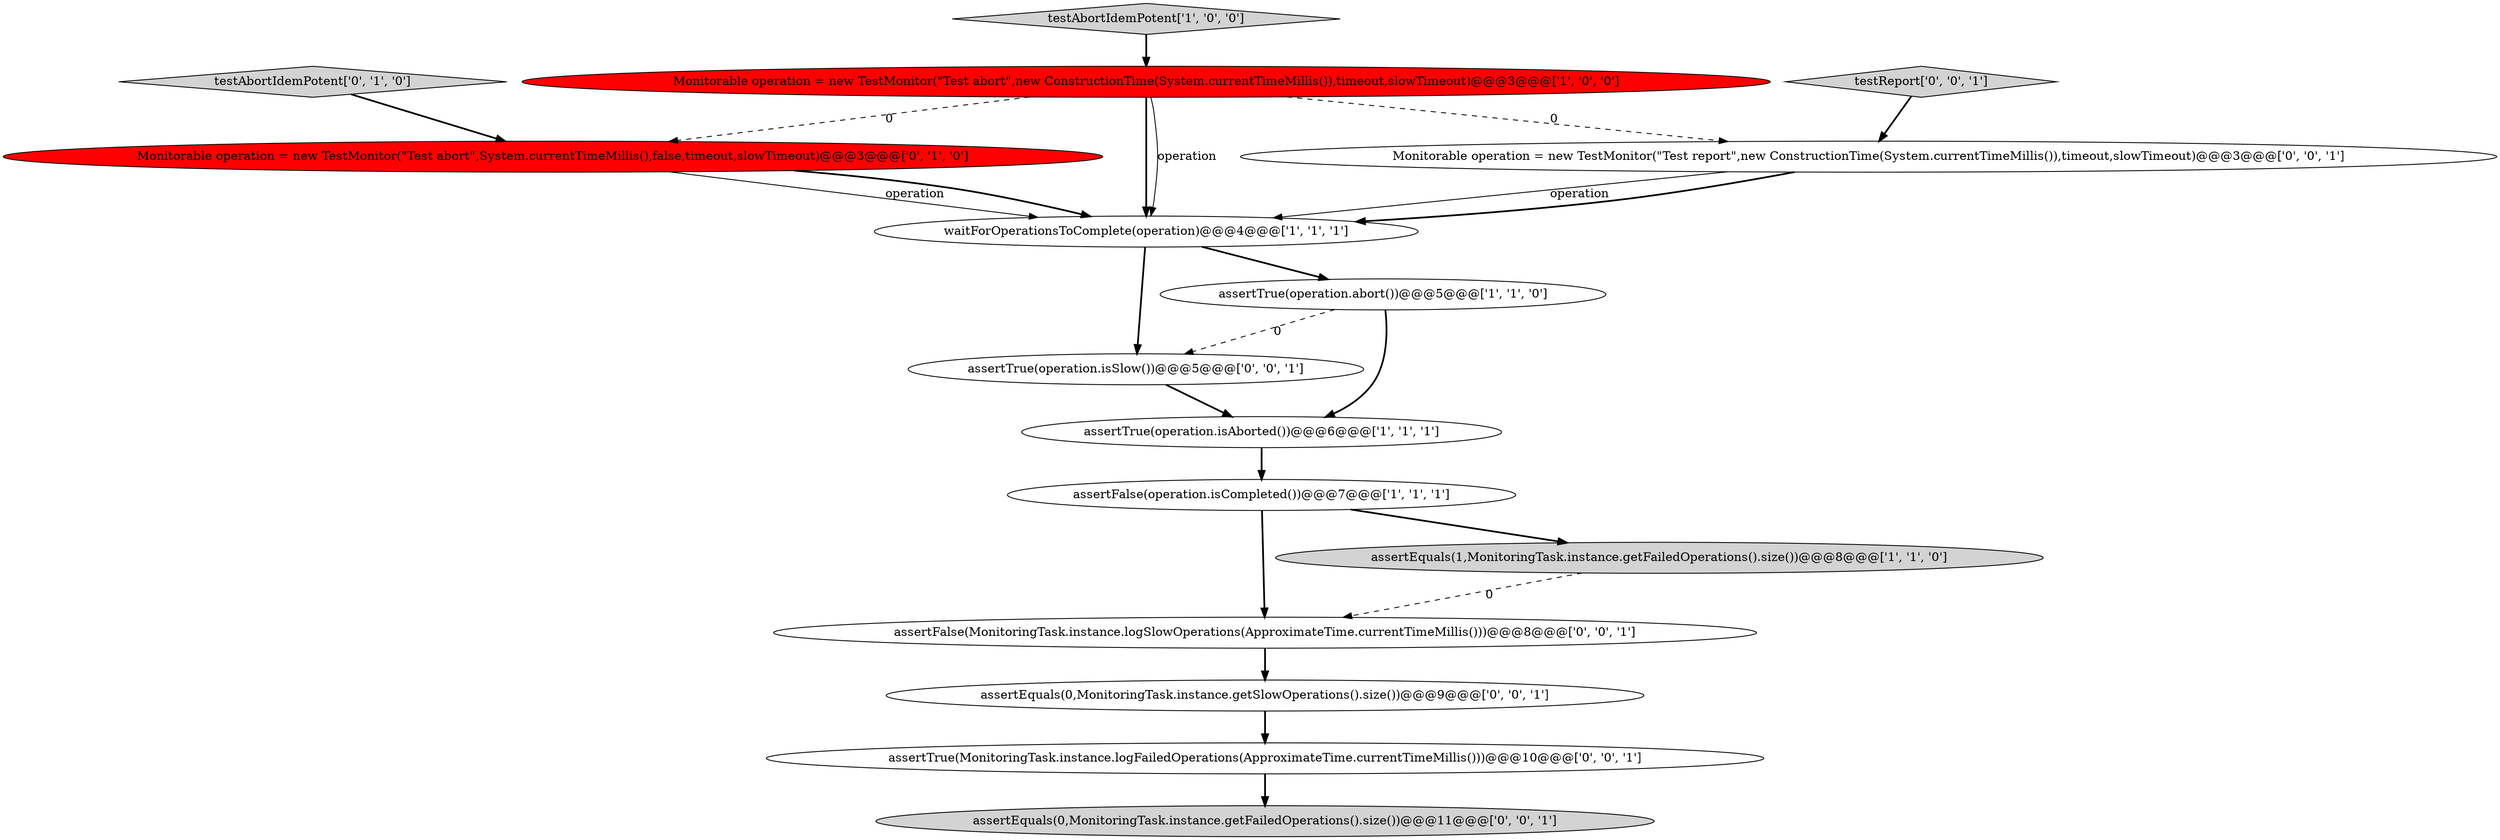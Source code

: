 digraph {
14 [style = filled, label = "assertTrue(MonitoringTask.instance.logFailedOperations(ApproximateTime.currentTimeMillis()))@@@10@@@['0', '0', '1']", fillcolor = white, shape = ellipse image = "AAA0AAABBB3BBB"];
15 [style = filled, label = "assertTrue(operation.isSlow())@@@5@@@['0', '0', '1']", fillcolor = white, shape = ellipse image = "AAA0AAABBB3BBB"];
6 [style = filled, label = "assertFalse(operation.isCompleted())@@@7@@@['1', '1', '1']", fillcolor = white, shape = ellipse image = "AAA0AAABBB1BBB"];
13 [style = filled, label = "assertEquals(0,MonitoringTask.instance.getSlowOperations().size())@@@9@@@['0', '0', '1']", fillcolor = white, shape = ellipse image = "AAA0AAABBB3BBB"];
7 [style = filled, label = "Monitorable operation = new TestMonitor(\"Test abort\",System.currentTimeMillis(),false,timeout,slowTimeout)@@@3@@@['0', '1', '0']", fillcolor = red, shape = ellipse image = "AAA1AAABBB2BBB"];
2 [style = filled, label = "assertTrue(operation.isAborted())@@@6@@@['1', '1', '1']", fillcolor = white, shape = ellipse image = "AAA0AAABBB1BBB"];
0 [style = filled, label = "Monitorable operation = new TestMonitor(\"Test abort\",new ConstructionTime(System.currentTimeMillis()),timeout,slowTimeout)@@@3@@@['1', '0', '0']", fillcolor = red, shape = ellipse image = "AAA1AAABBB1BBB"];
4 [style = filled, label = "testAbortIdemPotent['1', '0', '0']", fillcolor = lightgray, shape = diamond image = "AAA0AAABBB1BBB"];
9 [style = filled, label = "Monitorable operation = new TestMonitor(\"Test report\",new ConstructionTime(System.currentTimeMillis()),timeout,slowTimeout)@@@3@@@['0', '0', '1']", fillcolor = white, shape = ellipse image = "AAA0AAABBB3BBB"];
12 [style = filled, label = "testReport['0', '0', '1']", fillcolor = lightgray, shape = diamond image = "AAA0AAABBB3BBB"];
8 [style = filled, label = "testAbortIdemPotent['0', '1', '0']", fillcolor = lightgray, shape = diamond image = "AAA0AAABBB2BBB"];
3 [style = filled, label = "waitForOperationsToComplete(operation)@@@4@@@['1', '1', '1']", fillcolor = white, shape = ellipse image = "AAA0AAABBB1BBB"];
5 [style = filled, label = "assertEquals(1,MonitoringTask.instance.getFailedOperations().size())@@@8@@@['1', '1', '0']", fillcolor = lightgray, shape = ellipse image = "AAA0AAABBB1BBB"];
11 [style = filled, label = "assertFalse(MonitoringTask.instance.logSlowOperations(ApproximateTime.currentTimeMillis()))@@@8@@@['0', '0', '1']", fillcolor = white, shape = ellipse image = "AAA0AAABBB3BBB"];
1 [style = filled, label = "assertTrue(operation.abort())@@@5@@@['1', '1', '0']", fillcolor = white, shape = ellipse image = "AAA0AAABBB1BBB"];
10 [style = filled, label = "assertEquals(0,MonitoringTask.instance.getFailedOperations().size())@@@11@@@['0', '0', '1']", fillcolor = lightgray, shape = ellipse image = "AAA0AAABBB3BBB"];
0->3 [style = bold, label=""];
15->2 [style = bold, label=""];
3->1 [style = bold, label=""];
2->6 [style = bold, label=""];
9->3 [style = solid, label="operation"];
1->15 [style = dashed, label="0"];
7->3 [style = solid, label="operation"];
14->10 [style = bold, label=""];
3->15 [style = bold, label=""];
12->9 [style = bold, label=""];
7->3 [style = bold, label=""];
8->7 [style = bold, label=""];
4->0 [style = bold, label=""];
6->5 [style = bold, label=""];
0->3 [style = solid, label="operation"];
5->11 [style = dashed, label="0"];
6->11 [style = bold, label=""];
11->13 [style = bold, label=""];
9->3 [style = bold, label=""];
1->2 [style = bold, label=""];
0->9 [style = dashed, label="0"];
0->7 [style = dashed, label="0"];
13->14 [style = bold, label=""];
}
